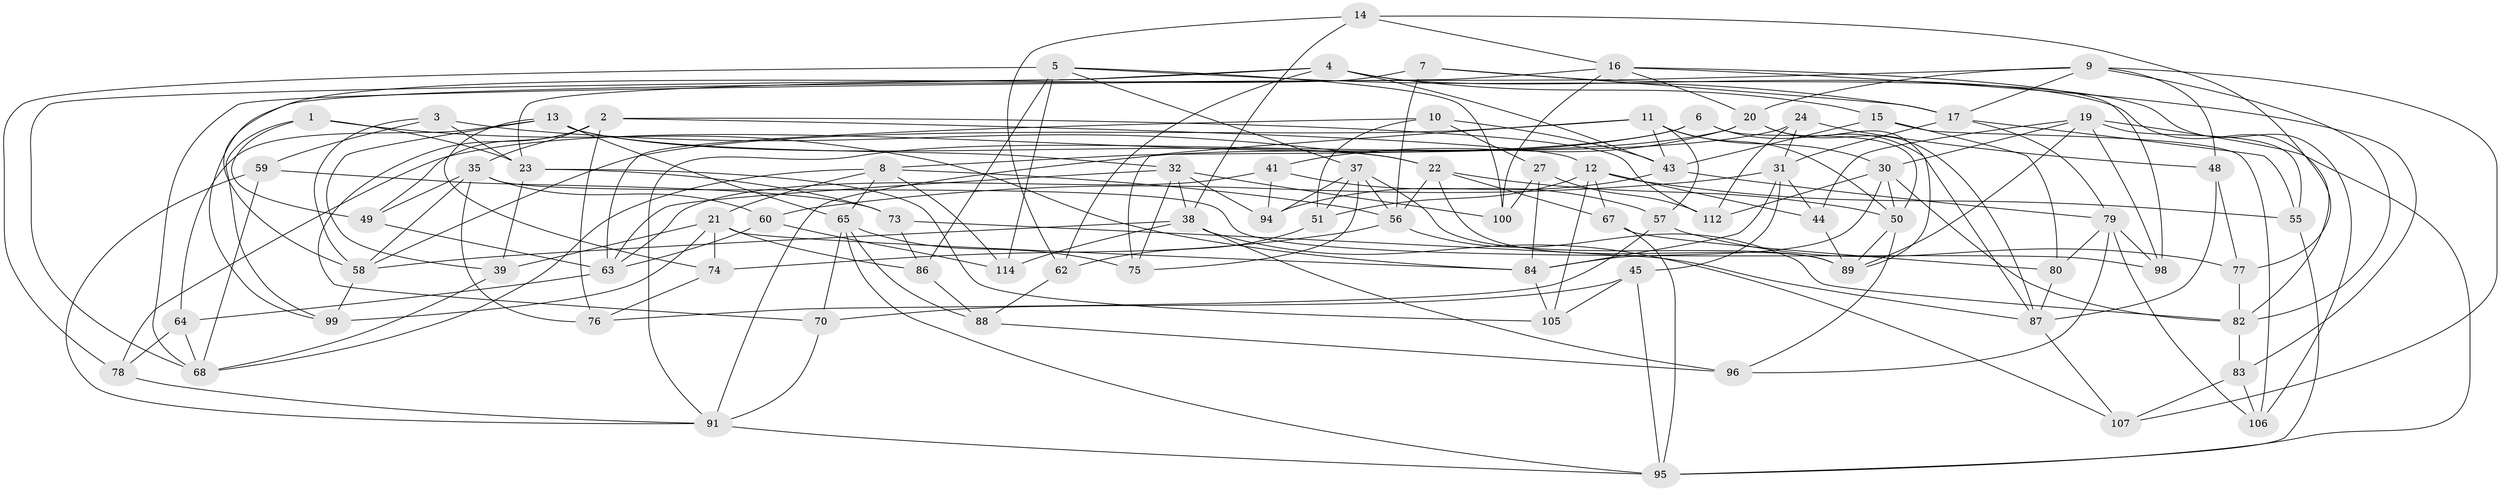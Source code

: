 // Generated by graph-tools (version 1.1) at 2025/24/03/03/25 07:24:23]
// undirected, 79 vertices, 193 edges
graph export_dot {
graph [start="1"]
  node [color=gray90,style=filled];
  1;
  2 [super="+52"];
  3;
  4 [super="+29"];
  5 [super="+92"];
  6;
  7;
  8 [super="+85"];
  9 [super="+25"];
  10;
  11 [super="+26"];
  12 [super="+18"];
  13 [super="+42"];
  14;
  15;
  16 [super="+66"];
  17 [super="+28"];
  19 [super="+46"];
  20 [super="+33"];
  21 [super="+47"];
  22 [super="+53"];
  23 [super="+34"];
  24;
  27;
  30 [super="+61"];
  31 [super="+36"];
  32 [super="+54"];
  35 [super="+90"];
  37 [super="+103"];
  38 [super="+40"];
  39;
  41;
  43 [super="+111"];
  44;
  45;
  48;
  49;
  50 [super="+69"];
  51;
  55;
  56 [super="+93"];
  57;
  58 [super="+81"];
  59;
  60;
  62;
  63 [super="+71"];
  64;
  65 [super="+72"];
  67;
  68 [super="+109"];
  70;
  73;
  74;
  75;
  76;
  77;
  78;
  79 [super="+104"];
  80;
  82 [super="+102"];
  83;
  84 [super="+97"];
  86;
  87 [super="+101"];
  88;
  89 [super="+110"];
  91 [super="+113"];
  94;
  95 [super="+108"];
  96;
  98;
  99;
  100;
  105;
  106;
  107;
  112;
  114;
  1 -- 49;
  1 -- 99;
  1 -- 84;
  1 -- 23;
  2 -- 70;
  2 -- 76;
  2 -- 12;
  2 -- 112;
  2 -- 49;
  2 -- 35;
  3 -- 22;
  3 -- 23;
  3 -- 59;
  3 -- 58;
  4 -- 43;
  4 -- 62;
  4 -- 15;
  4 -- 68;
  4 -- 82;
  4 -- 23;
  5 -- 17;
  5 -- 114;
  5 -- 86;
  5 -- 100;
  5 -- 78;
  5 -- 37;
  6 -- 8;
  6 -- 87;
  6 -- 78;
  6 -- 50;
  7 -- 17;
  7 -- 56;
  7 -- 106;
  7 -- 58;
  8 -- 114;
  8 -- 68;
  8 -- 65;
  8 -- 56;
  8 -- 21;
  9 -- 107;
  9 -- 48;
  9 -- 17;
  9 -- 99;
  9 -- 20;
  9 -- 82;
  10 -- 51;
  10 -- 27;
  10 -- 63;
  10 -- 43;
  11 -- 43;
  11 -- 57;
  11 -- 30;
  11 -- 75;
  11 -- 50;
  11 -- 58;
  12 -- 105;
  12 -- 44;
  12 -- 51;
  12 -- 67;
  12 -- 55;
  13 -- 64;
  13 -- 39;
  13 -- 65;
  13 -- 32;
  13 -- 74;
  13 -- 22;
  14 -- 77;
  14 -- 62;
  14 -- 38;
  14 -- 16;
  15 -- 106;
  15 -- 80;
  15 -- 43;
  16 -- 100;
  16 -- 83;
  16 -- 68;
  16 -- 98;
  16 -- 20;
  17 -- 55;
  17 -- 79;
  17 -- 31;
  19 -- 44;
  19 -- 98;
  19 -- 95;
  19 -- 89;
  19 -- 30;
  19 -- 55;
  20 -- 91;
  20 -- 41;
  20 -- 89;
  20 -- 87;
  21 -- 99;
  21 -- 84;
  21 -- 74;
  21 -- 86;
  21 -- 39;
  22 -- 50;
  22 -- 56;
  22 -- 89;
  22 -- 67;
  23 -- 39;
  23 -- 73;
  23 -- 105;
  24 -- 48;
  24 -- 31;
  24 -- 112;
  24 -- 91;
  27 -- 112;
  27 -- 100;
  27 -- 84;
  30 -- 112;
  30 -- 50;
  30 -- 82;
  30 -- 84;
  31 -- 84;
  31 -- 45;
  31 -- 60;
  31 -- 44;
  32 -- 94;
  32 -- 100;
  32 -- 75;
  32 -- 38;
  32 -- 63;
  35 -- 60;
  35 -- 58;
  35 -- 76;
  35 -- 49;
  35 -- 98;
  37 -- 75;
  37 -- 94;
  37 -- 89;
  37 -- 56;
  37 -- 51;
  38 -- 96;
  38 -- 107;
  38 -- 114;
  38 -- 58;
  39 -- 68;
  41 -- 94;
  41 -- 57;
  41 -- 63;
  43 -- 94;
  43 -- 79;
  44 -- 89;
  45 -- 70;
  45 -- 105;
  45 -- 95;
  48 -- 87;
  48 -- 77;
  49 -- 63;
  50 -- 89;
  50 -- 96;
  51 -- 62;
  55 -- 95;
  56 -- 74;
  56 -- 82;
  57 -- 77;
  57 -- 76;
  58 -- 99;
  59 -- 73;
  59 -- 68;
  59 -- 91;
  60 -- 114;
  60 -- 63;
  62 -- 88;
  63 -- 64;
  64 -- 78;
  64 -- 68;
  65 -- 70;
  65 -- 88;
  65 -- 75;
  65 -- 95;
  67 -- 80;
  67 -- 95;
  70 -- 91;
  73 -- 86;
  73 -- 87;
  74 -- 76;
  77 -- 82;
  78 -- 91;
  79 -- 98;
  79 -- 80;
  79 -- 106;
  79 -- 96;
  80 -- 87;
  82 -- 83;
  83 -- 107;
  83 -- 106;
  84 -- 105;
  86 -- 88;
  87 -- 107;
  88 -- 96;
  91 -- 95;
}
